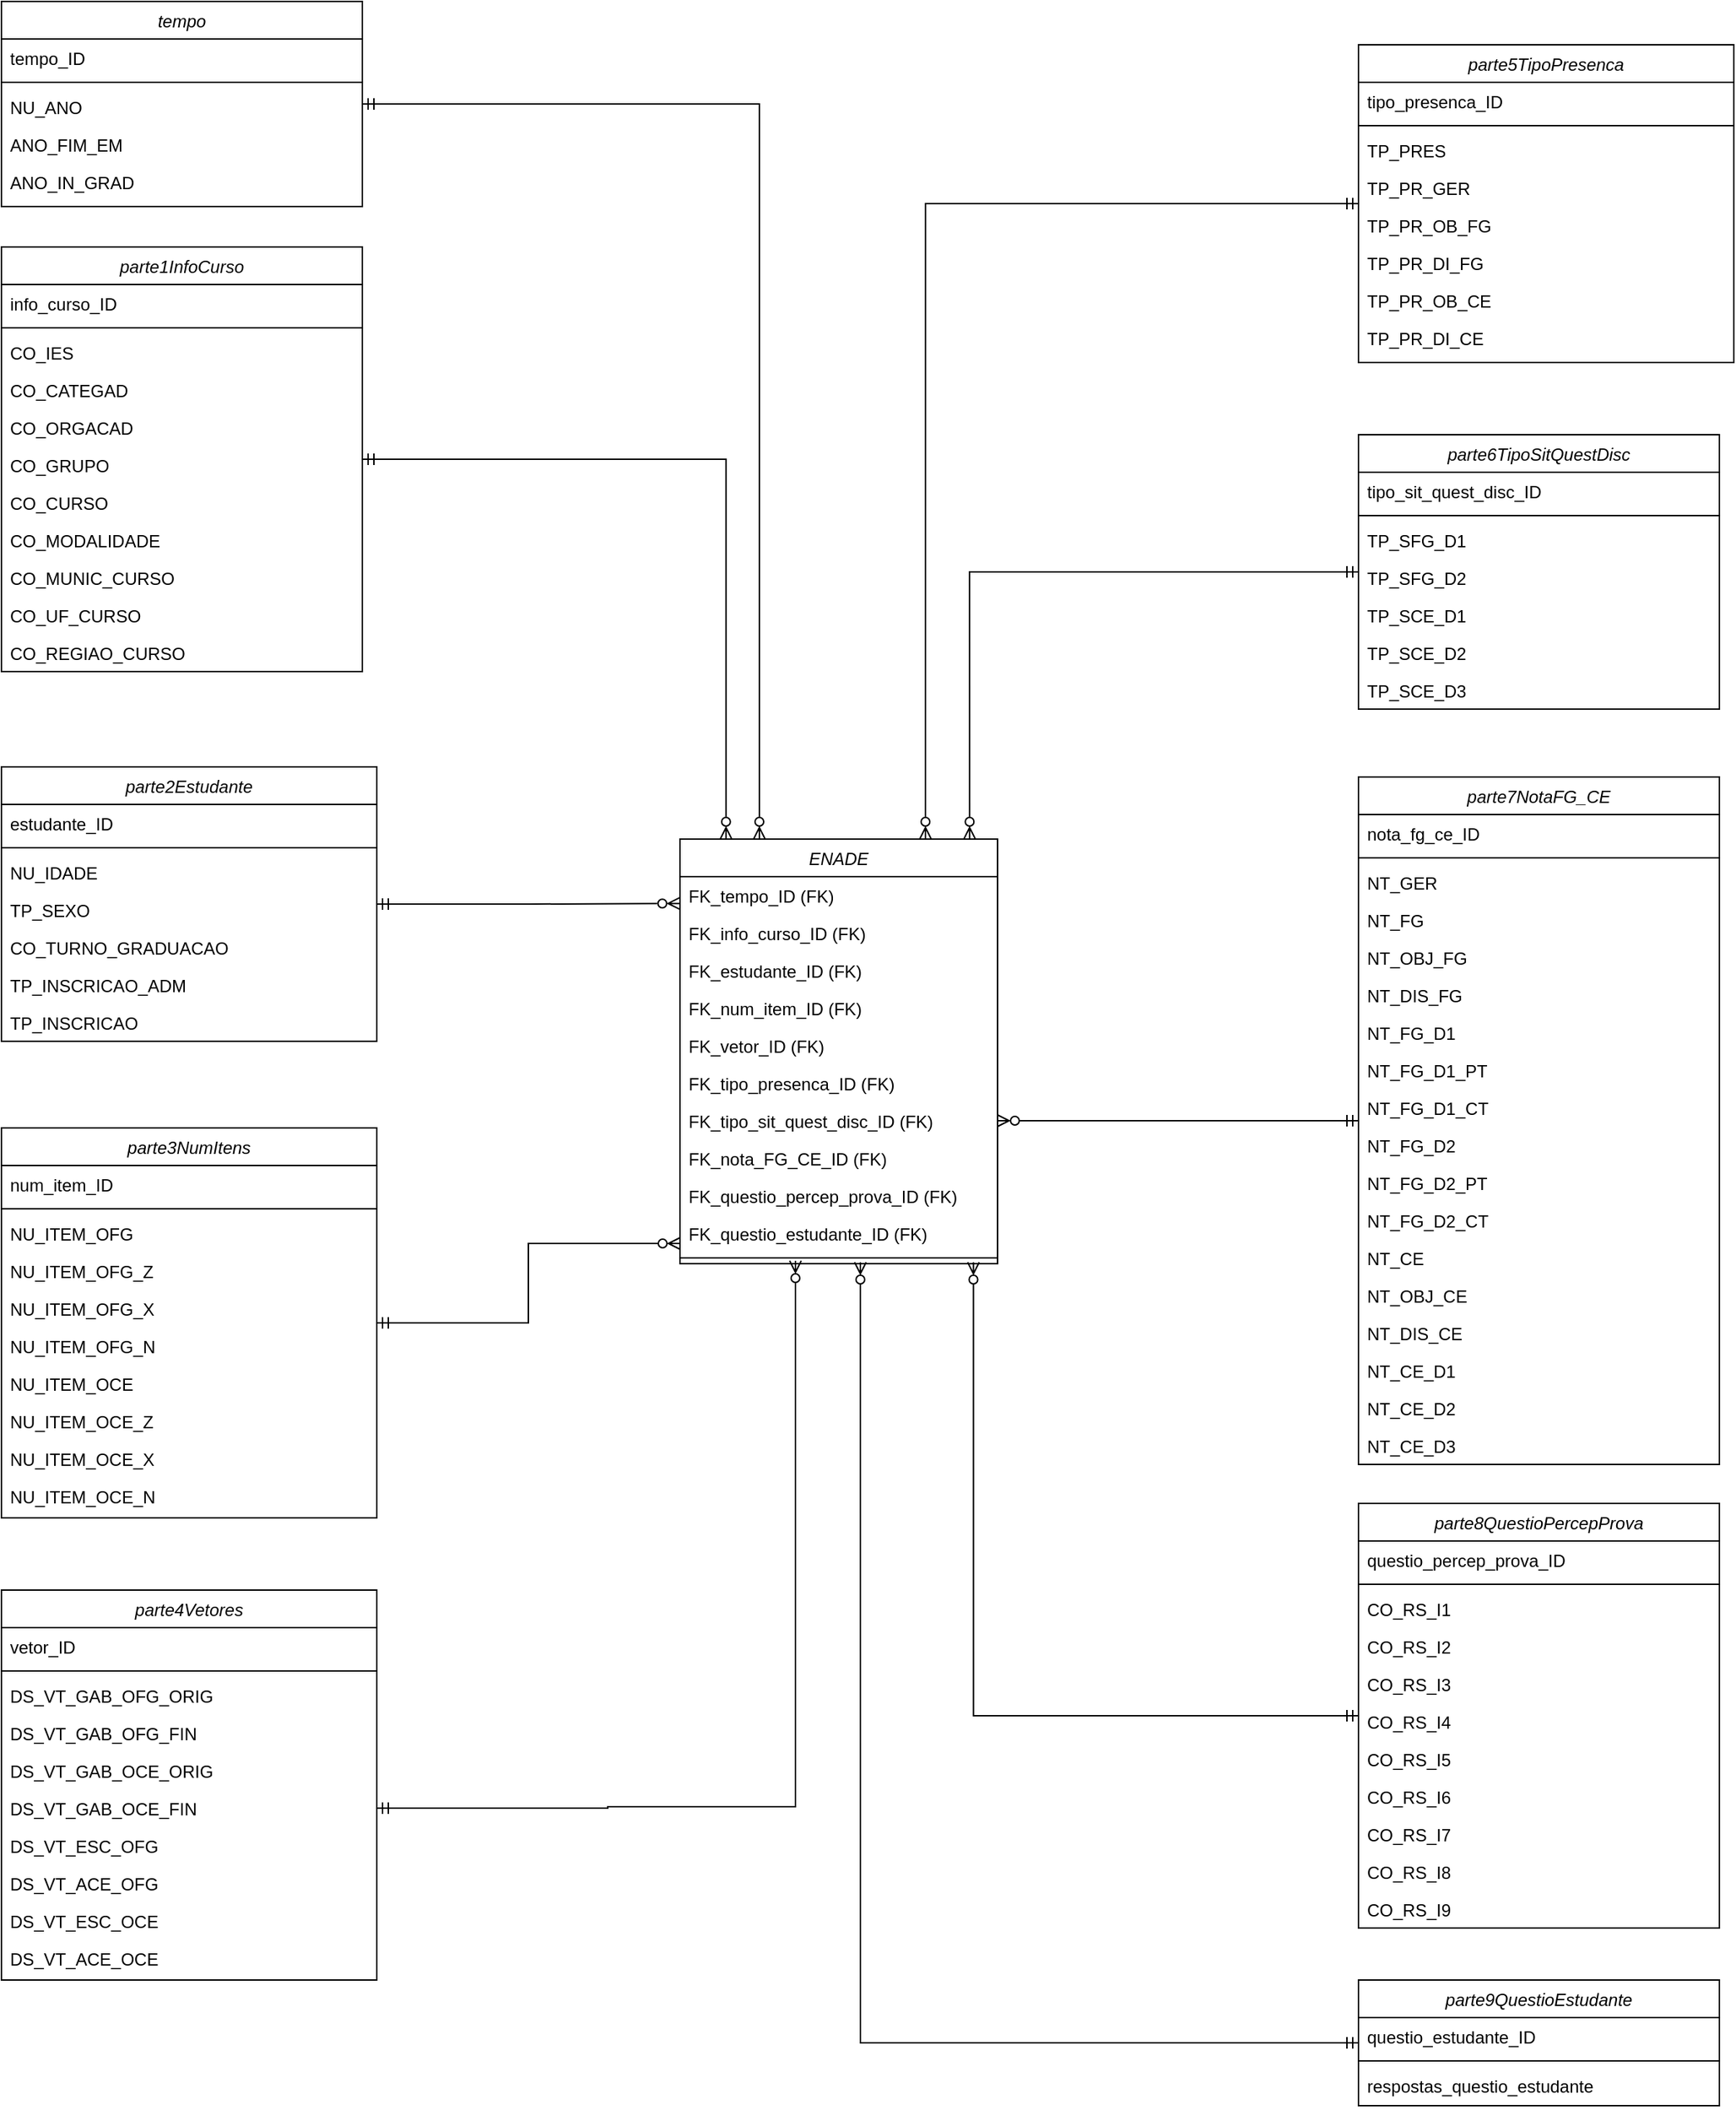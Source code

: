 <mxfile version="15.8.6" type="device"><diagram id="n6q1O8dyZBuyNAkD7458" name="Page-1"><mxGraphModel dx="1422" dy="794" grid="1" gridSize="10" guides="1" tooltips="1" connect="1" arrows="1" fold="1" page="1" pageScale="1" pageWidth="827" pageHeight="1169" math="0" shadow="0"><root><mxCell id="0"/><mxCell id="1" parent="0"/><mxCell id="V8XhGbU6X0jd6nUC0tjt-1" style="edgeStyle=orthogonalEdgeStyle;rounded=0;orthogonalLoop=1;jettySize=auto;html=1;entryX=0.145;entryY=0;entryDx=0;entryDy=0;entryPerimeter=0;startArrow=ERmandOne;startFill=0;endArrow=ERzeroToMany;endFill=0;" edge="1" parent="1" source="V8XhGbU6X0jd6nUC0tjt-2" target="V8XhGbU6X0jd6nUC0tjt-14"><mxGeometry relative="1" as="geometry"/></mxCell><mxCell id="V8XhGbU6X0jd6nUC0tjt-2" value="parte1InfoCurso" style="swimlane;fontStyle=2;align=center;verticalAlign=top;childLayout=stackLayout;horizontal=1;startSize=26;horizontalStack=0;resizeParent=1;resizeLast=0;collapsible=1;marginBottom=0;rounded=0;shadow=0;strokeWidth=1;" vertex="1" parent="1"><mxGeometry x="30" y="720" width="250" height="294" as="geometry"><mxRectangle x="90" y="290" width="160" height="26" as="alternateBounds"/></mxGeometry></mxCell><mxCell id="V8XhGbU6X0jd6nUC0tjt-3" value="info_curso_ID" style="text;align=left;verticalAlign=top;spacingLeft=4;spacingRight=4;overflow=hidden;rotatable=0;points=[[0,0.5],[1,0.5]];portConstraint=eastwest;" vertex="1" parent="V8XhGbU6X0jd6nUC0tjt-2"><mxGeometry y="26" width="250" height="26" as="geometry"/></mxCell><mxCell id="V8XhGbU6X0jd6nUC0tjt-4" value="" style="line;html=1;strokeWidth=1;align=left;verticalAlign=middle;spacingTop=-1;spacingLeft=3;spacingRight=3;rotatable=0;labelPosition=right;points=[];portConstraint=eastwest;" vertex="1" parent="V8XhGbU6X0jd6nUC0tjt-2"><mxGeometry y="52" width="250" height="8" as="geometry"/></mxCell><mxCell id="V8XhGbU6X0jd6nUC0tjt-5" value="CO_IES" style="text;align=left;verticalAlign=top;spacingLeft=4;spacingRight=4;overflow=hidden;rotatable=0;points=[[0,0.5],[1,0.5]];portConstraint=eastwest;" vertex="1" parent="V8XhGbU6X0jd6nUC0tjt-2"><mxGeometry y="60" width="250" height="26" as="geometry"/></mxCell><mxCell id="V8XhGbU6X0jd6nUC0tjt-6" value="CO_CATEGAD" style="text;align=left;verticalAlign=top;spacingLeft=4;spacingRight=4;overflow=hidden;rotatable=0;points=[[0,0.5],[1,0.5]];portConstraint=eastwest;" vertex="1" parent="V8XhGbU6X0jd6nUC0tjt-2"><mxGeometry y="86" width="250" height="26" as="geometry"/></mxCell><mxCell id="V8XhGbU6X0jd6nUC0tjt-7" value="CO_ORGACAD" style="text;align=left;verticalAlign=top;spacingLeft=4;spacingRight=4;overflow=hidden;rotatable=0;points=[[0,0.5],[1,0.5]];portConstraint=eastwest;rounded=0;shadow=0;html=0;" vertex="1" parent="V8XhGbU6X0jd6nUC0tjt-2"><mxGeometry y="112" width="250" height="26" as="geometry"/></mxCell><mxCell id="V8XhGbU6X0jd6nUC0tjt-8" value="CO_GRUPO" style="text;align=left;verticalAlign=top;spacingLeft=4;spacingRight=4;overflow=hidden;rotatable=0;points=[[0,0.5],[1,0.5]];portConstraint=eastwest;" vertex="1" parent="V8XhGbU6X0jd6nUC0tjt-2"><mxGeometry y="138" width="250" height="26" as="geometry"/></mxCell><mxCell id="V8XhGbU6X0jd6nUC0tjt-9" value="CO_CURSO" style="text;align=left;verticalAlign=top;spacingLeft=4;spacingRight=4;overflow=hidden;rotatable=0;points=[[0,0.5],[1,0.5]];portConstraint=eastwest;" vertex="1" parent="V8XhGbU6X0jd6nUC0tjt-2"><mxGeometry y="164" width="250" height="26" as="geometry"/></mxCell><mxCell id="V8XhGbU6X0jd6nUC0tjt-10" value="CO_MODALIDADE" style="text;align=left;verticalAlign=top;spacingLeft=4;spacingRight=4;overflow=hidden;rotatable=0;points=[[0,0.5],[1,0.5]];portConstraint=eastwest;" vertex="1" parent="V8XhGbU6X0jd6nUC0tjt-2"><mxGeometry y="190" width="250" height="26" as="geometry"/></mxCell><mxCell id="V8XhGbU6X0jd6nUC0tjt-11" value="CO_MUNIC_CURSO" style="text;align=left;verticalAlign=top;spacingLeft=4;spacingRight=4;overflow=hidden;rotatable=0;points=[[0,0.5],[1,0.5]];portConstraint=eastwest;" vertex="1" parent="V8XhGbU6X0jd6nUC0tjt-2"><mxGeometry y="216" width="250" height="26" as="geometry"/></mxCell><mxCell id="V8XhGbU6X0jd6nUC0tjt-12" value="CO_UF_CURSO" style="text;align=left;verticalAlign=top;spacingLeft=4;spacingRight=4;overflow=hidden;rotatable=0;points=[[0,0.5],[1,0.5]];portConstraint=eastwest;" vertex="1" parent="V8XhGbU6X0jd6nUC0tjt-2"><mxGeometry y="242" width="250" height="26" as="geometry"/></mxCell><mxCell id="V8XhGbU6X0jd6nUC0tjt-13" value="CO_REGIAO_CURSO" style="text;align=left;verticalAlign=top;spacingLeft=4;spacingRight=4;overflow=hidden;rotatable=0;points=[[0,0.5],[1,0.5]];portConstraint=eastwest;" vertex="1" parent="V8XhGbU6X0jd6nUC0tjt-2"><mxGeometry y="268" width="250" height="26" as="geometry"/></mxCell><mxCell id="V8XhGbU6X0jd6nUC0tjt-14" value="ENADE" style="swimlane;fontStyle=2;align=center;verticalAlign=top;childLayout=stackLayout;horizontal=1;startSize=26;horizontalStack=0;resizeParent=1;resizeLast=0;collapsible=1;marginBottom=0;rounded=0;shadow=0;strokeWidth=1;" vertex="1" parent="1"><mxGeometry x="500" y="1130" width="220" height="294" as="geometry"><mxRectangle x="550" y="140" width="160" height="26" as="alternateBounds"/></mxGeometry></mxCell><mxCell id="V8XhGbU6X0jd6nUC0tjt-15" value="FK_tempo_ID (FK)" style="text;align=left;verticalAlign=top;spacingLeft=4;spacingRight=4;overflow=hidden;rotatable=0;points=[[0,0.5],[1,0.5]];portConstraint=eastwest;" vertex="1" parent="V8XhGbU6X0jd6nUC0tjt-14"><mxGeometry y="26" width="220" height="26" as="geometry"/></mxCell><mxCell id="V8XhGbU6X0jd6nUC0tjt-16" value="FK_info_curso_ID (FK)" style="text;align=left;verticalAlign=top;spacingLeft=4;spacingRight=4;overflow=hidden;rotatable=0;points=[[0,0.5],[1,0.5]];portConstraint=eastwest;rounded=0;shadow=0;html=0;" vertex="1" parent="V8XhGbU6X0jd6nUC0tjt-14"><mxGeometry y="52" width="220" height="26" as="geometry"/></mxCell><mxCell id="V8XhGbU6X0jd6nUC0tjt-17" value="FK_estudante_ID (FK)" style="text;align=left;verticalAlign=top;spacingLeft=4;spacingRight=4;overflow=hidden;rotatable=0;points=[[0,0.5],[1,0.5]];portConstraint=eastwest;rounded=0;shadow=0;html=0;" vertex="1" parent="V8XhGbU6X0jd6nUC0tjt-14"><mxGeometry y="78" width="220" height="26" as="geometry"/></mxCell><mxCell id="V8XhGbU6X0jd6nUC0tjt-18" value="FK_num_item_ID (FK)" style="text;align=left;verticalAlign=top;spacingLeft=4;spacingRight=4;overflow=hidden;rotatable=0;points=[[0,0.5],[1,0.5]];portConstraint=eastwest;" vertex="1" parent="V8XhGbU6X0jd6nUC0tjt-14"><mxGeometry y="104" width="220" height="26" as="geometry"/></mxCell><mxCell id="V8XhGbU6X0jd6nUC0tjt-19" value="FK_vetor_ID (FK)" style="text;align=left;verticalAlign=top;spacingLeft=4;spacingRight=4;overflow=hidden;rotatable=0;points=[[0,0.5],[1,0.5]];portConstraint=eastwest;" vertex="1" parent="V8XhGbU6X0jd6nUC0tjt-14"><mxGeometry y="130" width="220" height="26" as="geometry"/></mxCell><mxCell id="V8XhGbU6X0jd6nUC0tjt-20" value="FK_tipo_presenca_ID (FK)" style="text;align=left;verticalAlign=top;spacingLeft=4;spacingRight=4;overflow=hidden;rotatable=0;points=[[0,0.5],[1,0.5]];portConstraint=eastwest;" vertex="1" parent="V8XhGbU6X0jd6nUC0tjt-14"><mxGeometry y="156" width="220" height="26" as="geometry"/></mxCell><mxCell id="V8XhGbU6X0jd6nUC0tjt-21" value="FK_tipo_sit_quest_disc_ID (FK)" style="text;align=left;verticalAlign=top;spacingLeft=4;spacingRight=4;overflow=hidden;rotatable=0;points=[[0,0.5],[1,0.5]];portConstraint=eastwest;" vertex="1" parent="V8XhGbU6X0jd6nUC0tjt-14"><mxGeometry y="182" width="220" height="26" as="geometry"/></mxCell><mxCell id="V8XhGbU6X0jd6nUC0tjt-22" value="FK_nota_FG_CE_ID (FK)" style="text;align=left;verticalAlign=top;spacingLeft=4;spacingRight=4;overflow=hidden;rotatable=0;points=[[0,0.5],[1,0.5]];portConstraint=eastwest;" vertex="1" parent="V8XhGbU6X0jd6nUC0tjt-14"><mxGeometry y="208" width="220" height="26" as="geometry"/></mxCell><mxCell id="V8XhGbU6X0jd6nUC0tjt-23" value="FK_questio_percep_prova_ID (FK)" style="text;align=left;verticalAlign=top;spacingLeft=4;spacingRight=4;overflow=hidden;rotatable=0;points=[[0,0.5],[1,0.5]];portConstraint=eastwest;" vertex="1" parent="V8XhGbU6X0jd6nUC0tjt-14"><mxGeometry y="234" width="220" height="26" as="geometry"/></mxCell><mxCell id="V8XhGbU6X0jd6nUC0tjt-24" value="FK_questio_estudante_ID (FK)" style="text;align=left;verticalAlign=top;spacingLeft=4;spacingRight=4;overflow=hidden;rotatable=0;points=[[0,0.5],[1,0.5]];portConstraint=eastwest;" vertex="1" parent="V8XhGbU6X0jd6nUC0tjt-14"><mxGeometry y="260" width="220" height="26" as="geometry"/></mxCell><mxCell id="V8XhGbU6X0jd6nUC0tjt-25" value="" style="line;html=1;strokeWidth=1;align=left;verticalAlign=middle;spacingTop=-1;spacingLeft=3;spacingRight=3;rotatable=0;labelPosition=right;points=[];portConstraint=eastwest;" vertex="1" parent="V8XhGbU6X0jd6nUC0tjt-14"><mxGeometry y="286" width="220" height="8" as="geometry"/></mxCell><mxCell id="V8XhGbU6X0jd6nUC0tjt-26" style="edgeStyle=orthogonalEdgeStyle;rounded=0;orthogonalLoop=1;jettySize=auto;html=1;entryX=0.25;entryY=0;entryDx=0;entryDy=0;startArrow=ERmandOne;startFill=0;endArrow=ERzeroToMany;endFill=0;" edge="1" parent="1" source="V8XhGbU6X0jd6nUC0tjt-27" target="V8XhGbU6X0jd6nUC0tjt-14"><mxGeometry relative="1" as="geometry"/></mxCell><mxCell id="V8XhGbU6X0jd6nUC0tjt-27" value="tempo" style="swimlane;fontStyle=2;align=center;verticalAlign=top;childLayout=stackLayout;horizontal=1;startSize=26;horizontalStack=0;resizeParent=1;resizeLast=0;collapsible=1;marginBottom=0;rounded=0;shadow=0;strokeWidth=1;" vertex="1" parent="1"><mxGeometry x="30" y="550" width="250" height="142" as="geometry"><mxRectangle x="550" y="140" width="160" height="26" as="alternateBounds"/></mxGeometry></mxCell><mxCell id="V8XhGbU6X0jd6nUC0tjt-28" value="tempo_ID" style="text;align=left;verticalAlign=top;spacingLeft=4;spacingRight=4;overflow=hidden;rotatable=0;points=[[0,0.5],[1,0.5]];portConstraint=eastwest;" vertex="1" parent="V8XhGbU6X0jd6nUC0tjt-27"><mxGeometry y="26" width="250" height="26" as="geometry"/></mxCell><mxCell id="V8XhGbU6X0jd6nUC0tjt-29" value="" style="line;html=1;strokeWidth=1;align=left;verticalAlign=middle;spacingTop=-1;spacingLeft=3;spacingRight=3;rotatable=0;labelPosition=right;points=[];portConstraint=eastwest;" vertex="1" parent="V8XhGbU6X0jd6nUC0tjt-27"><mxGeometry y="52" width="250" height="8" as="geometry"/></mxCell><mxCell id="V8XhGbU6X0jd6nUC0tjt-30" value="NU_ANO" style="text;align=left;verticalAlign=top;spacingLeft=4;spacingRight=4;overflow=hidden;rotatable=0;points=[[0,0.5],[1,0.5]];portConstraint=eastwest;" vertex="1" parent="V8XhGbU6X0jd6nUC0tjt-27"><mxGeometry y="60" width="250" height="26" as="geometry"/></mxCell><mxCell id="V8XhGbU6X0jd6nUC0tjt-31" value="ANO_FIM_EM" style="text;align=left;verticalAlign=top;spacingLeft=4;spacingRight=4;overflow=hidden;rotatable=0;points=[[0,0.5],[1,0.5]];portConstraint=eastwest;" vertex="1" parent="V8XhGbU6X0jd6nUC0tjt-27"><mxGeometry y="86" width="250" height="26" as="geometry"/></mxCell><mxCell id="V8XhGbU6X0jd6nUC0tjt-32" value="ANO_IN_GRAD" style="text;align=left;verticalAlign=top;spacingLeft=4;spacingRight=4;overflow=hidden;rotatable=0;points=[[0,0.5],[1,0.5]];portConstraint=eastwest;" vertex="1" parent="V8XhGbU6X0jd6nUC0tjt-27"><mxGeometry y="112" width="250" height="26" as="geometry"/></mxCell><mxCell id="V8XhGbU6X0jd6nUC0tjt-33" style="edgeStyle=orthogonalEdgeStyle;rounded=0;orthogonalLoop=1;jettySize=auto;html=1;entryX=0;entryY=0.769;entryDx=0;entryDy=0;entryPerimeter=0;startArrow=ERmandOne;startFill=0;endArrow=ERzeroToMany;endFill=0;" edge="1" parent="1" source="V8XhGbU6X0jd6nUC0tjt-34" target="V8XhGbU6X0jd6nUC0tjt-24"><mxGeometry relative="1" as="geometry"/></mxCell><mxCell id="V8XhGbU6X0jd6nUC0tjt-34" value="parte3NumItens" style="swimlane;fontStyle=2;align=center;verticalAlign=top;childLayout=stackLayout;horizontal=1;startSize=26;horizontalStack=0;resizeParent=1;resizeLast=0;collapsible=1;marginBottom=0;rounded=0;shadow=0;strokeWidth=1;" vertex="1" parent="1"><mxGeometry x="30" y="1330" width="260" height="270" as="geometry"><mxRectangle x="550" y="140" width="160" height="26" as="alternateBounds"/></mxGeometry></mxCell><mxCell id="V8XhGbU6X0jd6nUC0tjt-35" value="num_item_ID" style="text;align=left;verticalAlign=top;spacingLeft=4;spacingRight=4;overflow=hidden;rotatable=0;points=[[0,0.5],[1,0.5]];portConstraint=eastwest;" vertex="1" parent="V8XhGbU6X0jd6nUC0tjt-34"><mxGeometry y="26" width="260" height="26" as="geometry"/></mxCell><mxCell id="V8XhGbU6X0jd6nUC0tjt-36" value="" style="line;html=1;strokeWidth=1;align=left;verticalAlign=middle;spacingTop=-1;spacingLeft=3;spacingRight=3;rotatable=0;labelPosition=right;points=[];portConstraint=eastwest;" vertex="1" parent="V8XhGbU6X0jd6nUC0tjt-34"><mxGeometry y="52" width="260" height="8" as="geometry"/></mxCell><mxCell id="V8XhGbU6X0jd6nUC0tjt-37" value="NU_ITEM_OFG" style="text;align=left;verticalAlign=top;spacingLeft=4;spacingRight=4;overflow=hidden;rotatable=0;points=[[0,0.5],[1,0.5]];portConstraint=eastwest;" vertex="1" parent="V8XhGbU6X0jd6nUC0tjt-34"><mxGeometry y="60" width="260" height="26" as="geometry"/></mxCell><mxCell id="V8XhGbU6X0jd6nUC0tjt-38" value="NU_ITEM_OFG_Z" style="text;align=left;verticalAlign=top;spacingLeft=4;spacingRight=4;overflow=hidden;rotatable=0;points=[[0,0.5],[1,0.5]];portConstraint=eastwest;" vertex="1" parent="V8XhGbU6X0jd6nUC0tjt-34"><mxGeometry y="86" width="260" height="26" as="geometry"/></mxCell><mxCell id="V8XhGbU6X0jd6nUC0tjt-39" value="NU_ITEM_OFG_X" style="text;align=left;verticalAlign=top;spacingLeft=4;spacingRight=4;overflow=hidden;rotatable=0;points=[[0,0.5],[1,0.5]];portConstraint=eastwest;" vertex="1" parent="V8XhGbU6X0jd6nUC0tjt-34"><mxGeometry y="112" width="260" height="26" as="geometry"/></mxCell><mxCell id="V8XhGbU6X0jd6nUC0tjt-40" value="NU_ITEM_OFG_N" style="text;align=left;verticalAlign=top;spacingLeft=4;spacingRight=4;overflow=hidden;rotatable=0;points=[[0,0.5],[1,0.5]];portConstraint=eastwest;" vertex="1" parent="V8XhGbU6X0jd6nUC0tjt-34"><mxGeometry y="138" width="260" height="26" as="geometry"/></mxCell><mxCell id="V8XhGbU6X0jd6nUC0tjt-41" value="NU_ITEM_OCE" style="text;align=left;verticalAlign=top;spacingLeft=4;spacingRight=4;overflow=hidden;rotatable=0;points=[[0,0.5],[1,0.5]];portConstraint=eastwest;" vertex="1" parent="V8XhGbU6X0jd6nUC0tjt-34"><mxGeometry y="164" width="260" height="26" as="geometry"/></mxCell><mxCell id="V8XhGbU6X0jd6nUC0tjt-42" value="NU_ITEM_OCE_Z" style="text;align=left;verticalAlign=top;spacingLeft=4;spacingRight=4;overflow=hidden;rotatable=0;points=[[0,0.5],[1,0.5]];portConstraint=eastwest;" vertex="1" parent="V8XhGbU6X0jd6nUC0tjt-34"><mxGeometry y="190" width="260" height="26" as="geometry"/></mxCell><mxCell id="V8XhGbU6X0jd6nUC0tjt-43" value="NU_ITEM_OCE_X" style="text;align=left;verticalAlign=top;spacingLeft=4;spacingRight=4;overflow=hidden;rotatable=0;points=[[0,0.5],[1,0.5]];portConstraint=eastwest;" vertex="1" parent="V8XhGbU6X0jd6nUC0tjt-34"><mxGeometry y="216" width="260" height="26" as="geometry"/></mxCell><mxCell id="V8XhGbU6X0jd6nUC0tjt-44" value="NU_ITEM_OCE_N" style="text;align=left;verticalAlign=top;spacingLeft=4;spacingRight=4;overflow=hidden;rotatable=0;points=[[0,0.5],[1,0.5]];portConstraint=eastwest;" vertex="1" parent="V8XhGbU6X0jd6nUC0tjt-34"><mxGeometry y="242" width="260" height="26" as="geometry"/></mxCell><mxCell id="V8XhGbU6X0jd6nUC0tjt-45" value="parte4Vetores" style="swimlane;fontStyle=2;align=center;verticalAlign=top;childLayout=stackLayout;horizontal=1;startSize=26;horizontalStack=0;resizeParent=1;resizeLast=0;collapsible=1;marginBottom=0;rounded=0;shadow=0;strokeWidth=1;" vertex="1" parent="1"><mxGeometry x="30" y="1650" width="260" height="270" as="geometry"><mxRectangle x="550" y="140" width="160" height="26" as="alternateBounds"/></mxGeometry></mxCell><mxCell id="V8XhGbU6X0jd6nUC0tjt-46" value="vetor_ID" style="text;align=left;verticalAlign=top;spacingLeft=4;spacingRight=4;overflow=hidden;rotatable=0;points=[[0,0.5],[1,0.5]];portConstraint=eastwest;" vertex="1" parent="V8XhGbU6X0jd6nUC0tjt-45"><mxGeometry y="26" width="260" height="26" as="geometry"/></mxCell><mxCell id="V8XhGbU6X0jd6nUC0tjt-47" value="" style="line;html=1;strokeWidth=1;align=left;verticalAlign=middle;spacingTop=-1;spacingLeft=3;spacingRight=3;rotatable=0;labelPosition=right;points=[];portConstraint=eastwest;" vertex="1" parent="V8XhGbU6X0jd6nUC0tjt-45"><mxGeometry y="52" width="260" height="8" as="geometry"/></mxCell><mxCell id="V8XhGbU6X0jd6nUC0tjt-48" value="DS_VT_GAB_OFG_ORIG" style="text;align=left;verticalAlign=top;spacingLeft=4;spacingRight=4;overflow=hidden;rotatable=0;points=[[0,0.5],[1,0.5]];portConstraint=eastwest;" vertex="1" parent="V8XhGbU6X0jd6nUC0tjt-45"><mxGeometry y="60" width="260" height="26" as="geometry"/></mxCell><mxCell id="V8XhGbU6X0jd6nUC0tjt-49" value="DS_VT_GAB_OFG_FIN" style="text;align=left;verticalAlign=top;spacingLeft=4;spacingRight=4;overflow=hidden;rotatable=0;points=[[0,0.5],[1,0.5]];portConstraint=eastwest;" vertex="1" parent="V8XhGbU6X0jd6nUC0tjt-45"><mxGeometry y="86" width="260" height="26" as="geometry"/></mxCell><mxCell id="V8XhGbU6X0jd6nUC0tjt-50" value="DS_VT_GAB_OCE_ORIG" style="text;align=left;verticalAlign=top;spacingLeft=4;spacingRight=4;overflow=hidden;rotatable=0;points=[[0,0.5],[1,0.5]];portConstraint=eastwest;" vertex="1" parent="V8XhGbU6X0jd6nUC0tjt-45"><mxGeometry y="112" width="260" height="26" as="geometry"/></mxCell><mxCell id="V8XhGbU6X0jd6nUC0tjt-51" value="DS_VT_GAB_OCE_FIN" style="text;align=left;verticalAlign=top;spacingLeft=4;spacingRight=4;overflow=hidden;rotatable=0;points=[[0,0.5],[1,0.5]];portConstraint=eastwest;" vertex="1" parent="V8XhGbU6X0jd6nUC0tjt-45"><mxGeometry y="138" width="260" height="26" as="geometry"/></mxCell><mxCell id="V8XhGbU6X0jd6nUC0tjt-52" value="DS_VT_ESC_OFG" style="text;align=left;verticalAlign=top;spacingLeft=4;spacingRight=4;overflow=hidden;rotatable=0;points=[[0,0.5],[1,0.5]];portConstraint=eastwest;" vertex="1" parent="V8XhGbU6X0jd6nUC0tjt-45"><mxGeometry y="164" width="260" height="26" as="geometry"/></mxCell><mxCell id="V8XhGbU6X0jd6nUC0tjt-53" value="DS_VT_ACE_OFG" style="text;align=left;verticalAlign=top;spacingLeft=4;spacingRight=4;overflow=hidden;rotatable=0;points=[[0,0.5],[1,0.5]];portConstraint=eastwest;" vertex="1" parent="V8XhGbU6X0jd6nUC0tjt-45"><mxGeometry y="190" width="260" height="26" as="geometry"/></mxCell><mxCell id="V8XhGbU6X0jd6nUC0tjt-54" value="DS_VT_ESC_OCE" style="text;align=left;verticalAlign=top;spacingLeft=4;spacingRight=4;overflow=hidden;rotatable=0;points=[[0,0.5],[1,0.5]];portConstraint=eastwest;" vertex="1" parent="V8XhGbU6X0jd6nUC0tjt-45"><mxGeometry y="216" width="260" height="26" as="geometry"/></mxCell><mxCell id="V8XhGbU6X0jd6nUC0tjt-55" value="DS_VT_ACE_OCE" style="text;align=left;verticalAlign=top;spacingLeft=4;spacingRight=4;overflow=hidden;rotatable=0;points=[[0,0.5],[1,0.5]];portConstraint=eastwest;" vertex="1" parent="V8XhGbU6X0jd6nUC0tjt-45"><mxGeometry y="242" width="260" height="26" as="geometry"/></mxCell><mxCell id="V8XhGbU6X0jd6nUC0tjt-56" style="edgeStyle=orthogonalEdgeStyle;rounded=0;orthogonalLoop=1;jettySize=auto;html=1;entryX=0.773;entryY=0;entryDx=0;entryDy=0;entryPerimeter=0;startArrow=ERmandOne;startFill=0;endArrow=ERzeroToMany;endFill=0;" edge="1" parent="1" source="V8XhGbU6X0jd6nUC0tjt-57" target="V8XhGbU6X0jd6nUC0tjt-14"><mxGeometry relative="1" as="geometry"/></mxCell><mxCell id="V8XhGbU6X0jd6nUC0tjt-57" value="parte5TipoPresenca" style="swimlane;fontStyle=2;align=center;verticalAlign=top;childLayout=stackLayout;horizontal=1;startSize=26;horizontalStack=0;resizeParent=1;resizeLast=0;collapsible=1;marginBottom=0;rounded=0;shadow=0;strokeWidth=1;" vertex="1" parent="1"><mxGeometry x="970" y="580" width="260" height="220" as="geometry"><mxRectangle x="550" y="140" width="160" height="26" as="alternateBounds"/></mxGeometry></mxCell><mxCell id="V8XhGbU6X0jd6nUC0tjt-58" value="tipo_presenca_ID" style="text;align=left;verticalAlign=top;spacingLeft=4;spacingRight=4;overflow=hidden;rotatable=0;points=[[0,0.5],[1,0.5]];portConstraint=eastwest;" vertex="1" parent="V8XhGbU6X0jd6nUC0tjt-57"><mxGeometry y="26" width="260" height="26" as="geometry"/></mxCell><mxCell id="V8XhGbU6X0jd6nUC0tjt-59" value="" style="line;html=1;strokeWidth=1;align=left;verticalAlign=middle;spacingTop=-1;spacingLeft=3;spacingRight=3;rotatable=0;labelPosition=right;points=[];portConstraint=eastwest;" vertex="1" parent="V8XhGbU6X0jd6nUC0tjt-57"><mxGeometry y="52" width="260" height="8" as="geometry"/></mxCell><mxCell id="V8XhGbU6X0jd6nUC0tjt-60" value="TP_PRES" style="text;align=left;verticalAlign=top;spacingLeft=4;spacingRight=4;overflow=hidden;rotatable=0;points=[[0,0.5],[1,0.5]];portConstraint=eastwest;" vertex="1" parent="V8XhGbU6X0jd6nUC0tjt-57"><mxGeometry y="60" width="260" height="26" as="geometry"/></mxCell><mxCell id="V8XhGbU6X0jd6nUC0tjt-61" value="TP_PR_GER" style="text;align=left;verticalAlign=top;spacingLeft=4;spacingRight=4;overflow=hidden;rotatable=0;points=[[0,0.5],[1,0.5]];portConstraint=eastwest;" vertex="1" parent="V8XhGbU6X0jd6nUC0tjt-57"><mxGeometry y="86" width="260" height="26" as="geometry"/></mxCell><mxCell id="V8XhGbU6X0jd6nUC0tjt-62" value="TP_PR_OB_FG" style="text;align=left;verticalAlign=top;spacingLeft=4;spacingRight=4;overflow=hidden;rotatable=0;points=[[0,0.5],[1,0.5]];portConstraint=eastwest;" vertex="1" parent="V8XhGbU6X0jd6nUC0tjt-57"><mxGeometry y="112" width="260" height="26" as="geometry"/></mxCell><mxCell id="V8XhGbU6X0jd6nUC0tjt-63" value="TP_PR_DI_FG" style="text;align=left;verticalAlign=top;spacingLeft=4;spacingRight=4;overflow=hidden;rotatable=0;points=[[0,0.5],[1,0.5]];portConstraint=eastwest;" vertex="1" parent="V8XhGbU6X0jd6nUC0tjt-57"><mxGeometry y="138" width="260" height="26" as="geometry"/></mxCell><mxCell id="V8XhGbU6X0jd6nUC0tjt-64" value="TP_PR_OB_CE" style="text;align=left;verticalAlign=top;spacingLeft=4;spacingRight=4;overflow=hidden;rotatable=0;points=[[0,0.5],[1,0.5]];portConstraint=eastwest;" vertex="1" parent="V8XhGbU6X0jd6nUC0tjt-57"><mxGeometry y="164" width="260" height="26" as="geometry"/></mxCell><mxCell id="V8XhGbU6X0jd6nUC0tjt-65" value="TP_PR_DI_CE" style="text;align=left;verticalAlign=top;spacingLeft=4;spacingRight=4;overflow=hidden;rotatable=0;points=[[0,0.5],[1,0.5]];portConstraint=eastwest;" vertex="1" parent="V8XhGbU6X0jd6nUC0tjt-57"><mxGeometry y="190" width="260" height="26" as="geometry"/></mxCell><mxCell id="V8XhGbU6X0jd6nUC0tjt-66" style="edgeStyle=orthogonalEdgeStyle;rounded=0;orthogonalLoop=1;jettySize=auto;html=1;entryX=0.912;entryY=0;entryDx=0;entryDy=0;entryPerimeter=0;startArrow=ERmandOne;startFill=0;endArrow=ERzeroToMany;endFill=0;" edge="1" parent="1" source="V8XhGbU6X0jd6nUC0tjt-67" target="V8XhGbU6X0jd6nUC0tjt-14"><mxGeometry relative="1" as="geometry"/></mxCell><mxCell id="V8XhGbU6X0jd6nUC0tjt-67" value="parte6TipoSitQuestDisc" style="swimlane;fontStyle=2;align=center;verticalAlign=top;childLayout=stackLayout;horizontal=1;startSize=26;horizontalStack=0;resizeParent=1;resizeLast=0;collapsible=1;marginBottom=0;rounded=0;shadow=0;strokeWidth=1;" vertex="1" parent="1"><mxGeometry x="970" y="850" width="250" height="190" as="geometry"><mxRectangle x="1320" y="480" width="160" height="26" as="alternateBounds"/></mxGeometry></mxCell><mxCell id="V8XhGbU6X0jd6nUC0tjt-68" value="tipo_sit_quest_disc_ID" style="text;align=left;verticalAlign=top;spacingLeft=4;spacingRight=4;overflow=hidden;rotatable=0;points=[[0,0.5],[1,0.5]];portConstraint=eastwest;" vertex="1" parent="V8XhGbU6X0jd6nUC0tjt-67"><mxGeometry y="26" width="250" height="26" as="geometry"/></mxCell><mxCell id="V8XhGbU6X0jd6nUC0tjt-69" value="" style="line;html=1;strokeWidth=1;align=left;verticalAlign=middle;spacingTop=-1;spacingLeft=3;spacingRight=3;rotatable=0;labelPosition=right;points=[];portConstraint=eastwest;" vertex="1" parent="V8XhGbU6X0jd6nUC0tjt-67"><mxGeometry y="52" width="250" height="8" as="geometry"/></mxCell><mxCell id="V8XhGbU6X0jd6nUC0tjt-70" value="TP_SFG_D1" style="text;align=left;verticalAlign=top;spacingLeft=4;spacingRight=4;overflow=hidden;rotatable=0;points=[[0,0.5],[1,0.5]];portConstraint=eastwest;" vertex="1" parent="V8XhGbU6X0jd6nUC0tjt-67"><mxGeometry y="60" width="250" height="26" as="geometry"/></mxCell><mxCell id="V8XhGbU6X0jd6nUC0tjt-71" value="TP_SFG_D2" style="text;align=left;verticalAlign=top;spacingLeft=4;spacingRight=4;overflow=hidden;rotatable=0;points=[[0,0.5],[1,0.5]];portConstraint=eastwest;" vertex="1" parent="V8XhGbU6X0jd6nUC0tjt-67"><mxGeometry y="86" width="250" height="26" as="geometry"/></mxCell><mxCell id="V8XhGbU6X0jd6nUC0tjt-72" value="TP_SCE_D1" style="text;align=left;verticalAlign=top;spacingLeft=4;spacingRight=4;overflow=hidden;rotatable=0;points=[[0,0.5],[1,0.5]];portConstraint=eastwest;" vertex="1" parent="V8XhGbU6X0jd6nUC0tjt-67"><mxGeometry y="112" width="250" height="26" as="geometry"/></mxCell><mxCell id="V8XhGbU6X0jd6nUC0tjt-73" value="TP_SCE_D2" style="text;align=left;verticalAlign=top;spacingLeft=4;spacingRight=4;overflow=hidden;rotatable=0;points=[[0,0.5],[1,0.5]];portConstraint=eastwest;" vertex="1" parent="V8XhGbU6X0jd6nUC0tjt-67"><mxGeometry y="138" width="250" height="26" as="geometry"/></mxCell><mxCell id="V8XhGbU6X0jd6nUC0tjt-74" value="TP_SCE_D3" style="text;align=left;verticalAlign=top;spacingLeft=4;spacingRight=4;overflow=hidden;rotatable=0;points=[[0,0.5],[1,0.5]];portConstraint=eastwest;" vertex="1" parent="V8XhGbU6X0jd6nUC0tjt-67"><mxGeometry y="164" width="250" height="26" as="geometry"/></mxCell><mxCell id="V8XhGbU6X0jd6nUC0tjt-75" style="edgeStyle=orthogonalEdgeStyle;rounded=0;orthogonalLoop=1;jettySize=auto;html=1;entryX=1;entryY=0.5;entryDx=0;entryDy=0;startArrow=ERmandOne;startFill=0;endArrow=ERzeroToMany;endFill=0;" edge="1" parent="1" source="V8XhGbU6X0jd6nUC0tjt-76" target="V8XhGbU6X0jd6nUC0tjt-21"><mxGeometry relative="1" as="geometry"/></mxCell><mxCell id="V8XhGbU6X0jd6nUC0tjt-76" value="parte7NotaFG_CE" style="swimlane;fontStyle=2;align=center;verticalAlign=top;childLayout=stackLayout;horizontal=1;startSize=26;horizontalStack=0;resizeParent=1;resizeLast=0;collapsible=1;marginBottom=0;rounded=0;shadow=0;strokeWidth=1;" vertex="1" parent="1"><mxGeometry x="970" y="1087" width="250" height="476" as="geometry"><mxRectangle x="1320" y="740" width="160" height="26" as="alternateBounds"/></mxGeometry></mxCell><mxCell id="V8XhGbU6X0jd6nUC0tjt-77" value="nota_fg_ce_ID" style="text;align=left;verticalAlign=top;spacingLeft=4;spacingRight=4;overflow=hidden;rotatable=0;points=[[0,0.5],[1,0.5]];portConstraint=eastwest;" vertex="1" parent="V8XhGbU6X0jd6nUC0tjt-76"><mxGeometry y="26" width="250" height="26" as="geometry"/></mxCell><mxCell id="V8XhGbU6X0jd6nUC0tjt-78" value="" style="line;html=1;strokeWidth=1;align=left;verticalAlign=middle;spacingTop=-1;spacingLeft=3;spacingRight=3;rotatable=0;labelPosition=right;points=[];portConstraint=eastwest;" vertex="1" parent="V8XhGbU6X0jd6nUC0tjt-76"><mxGeometry y="52" width="250" height="8" as="geometry"/></mxCell><mxCell id="V8XhGbU6X0jd6nUC0tjt-79" value="NT_GER" style="text;align=left;verticalAlign=top;spacingLeft=4;spacingRight=4;overflow=hidden;rotatable=0;points=[[0,0.5],[1,0.5]];portConstraint=eastwest;" vertex="1" parent="V8XhGbU6X0jd6nUC0tjt-76"><mxGeometry y="60" width="250" height="26" as="geometry"/></mxCell><mxCell id="V8XhGbU6X0jd6nUC0tjt-80" value="NT_FG" style="text;align=left;verticalAlign=top;spacingLeft=4;spacingRight=4;overflow=hidden;rotatable=0;points=[[0,0.5],[1,0.5]];portConstraint=eastwest;" vertex="1" parent="V8XhGbU6X0jd6nUC0tjt-76"><mxGeometry y="86" width="250" height="26" as="geometry"/></mxCell><mxCell id="V8XhGbU6X0jd6nUC0tjt-81" value="NT_OBJ_FG" style="text;align=left;verticalAlign=top;spacingLeft=4;spacingRight=4;overflow=hidden;rotatable=0;points=[[0,0.5],[1,0.5]];portConstraint=eastwest;" vertex="1" parent="V8XhGbU6X0jd6nUC0tjt-76"><mxGeometry y="112" width="250" height="26" as="geometry"/></mxCell><mxCell id="V8XhGbU6X0jd6nUC0tjt-82" value="NT_DIS_FG" style="text;align=left;verticalAlign=top;spacingLeft=4;spacingRight=4;overflow=hidden;rotatable=0;points=[[0,0.5],[1,0.5]];portConstraint=eastwest;" vertex="1" parent="V8XhGbU6X0jd6nUC0tjt-76"><mxGeometry y="138" width="250" height="26" as="geometry"/></mxCell><mxCell id="V8XhGbU6X0jd6nUC0tjt-83" value="NT_FG_D1" style="text;align=left;verticalAlign=top;spacingLeft=4;spacingRight=4;overflow=hidden;rotatable=0;points=[[0,0.5],[1,0.5]];portConstraint=eastwest;" vertex="1" parent="V8XhGbU6X0jd6nUC0tjt-76"><mxGeometry y="164" width="250" height="26" as="geometry"/></mxCell><mxCell id="V8XhGbU6X0jd6nUC0tjt-84" value="NT_FG_D1_PT" style="text;align=left;verticalAlign=top;spacingLeft=4;spacingRight=4;overflow=hidden;rotatable=0;points=[[0,0.5],[1,0.5]];portConstraint=eastwest;" vertex="1" parent="V8XhGbU6X0jd6nUC0tjt-76"><mxGeometry y="190" width="250" height="26" as="geometry"/></mxCell><mxCell id="V8XhGbU6X0jd6nUC0tjt-85" value="NT_FG_D1_CT" style="text;align=left;verticalAlign=top;spacingLeft=4;spacingRight=4;overflow=hidden;rotatable=0;points=[[0,0.5],[1,0.5]];portConstraint=eastwest;" vertex="1" parent="V8XhGbU6X0jd6nUC0tjt-76"><mxGeometry y="216" width="250" height="26" as="geometry"/></mxCell><mxCell id="V8XhGbU6X0jd6nUC0tjt-86" value="NT_FG_D2" style="text;align=left;verticalAlign=top;spacingLeft=4;spacingRight=4;overflow=hidden;rotatable=0;points=[[0,0.5],[1,0.5]];portConstraint=eastwest;" vertex="1" parent="V8XhGbU6X0jd6nUC0tjt-76"><mxGeometry y="242" width="250" height="26" as="geometry"/></mxCell><mxCell id="V8XhGbU6X0jd6nUC0tjt-87" value="NT_FG_D2_PT" style="text;align=left;verticalAlign=top;spacingLeft=4;spacingRight=4;overflow=hidden;rotatable=0;points=[[0,0.5],[1,0.5]];portConstraint=eastwest;" vertex="1" parent="V8XhGbU6X0jd6nUC0tjt-76"><mxGeometry y="268" width="250" height="26" as="geometry"/></mxCell><mxCell id="V8XhGbU6X0jd6nUC0tjt-88" value="NT_FG_D2_CT" style="text;align=left;verticalAlign=top;spacingLeft=4;spacingRight=4;overflow=hidden;rotatable=0;points=[[0,0.5],[1,0.5]];portConstraint=eastwest;" vertex="1" parent="V8XhGbU6X0jd6nUC0tjt-76"><mxGeometry y="294" width="250" height="26" as="geometry"/></mxCell><mxCell id="V8XhGbU6X0jd6nUC0tjt-89" value="NT_CE" style="text;align=left;verticalAlign=top;spacingLeft=4;spacingRight=4;overflow=hidden;rotatable=0;points=[[0,0.5],[1,0.5]];portConstraint=eastwest;" vertex="1" parent="V8XhGbU6X0jd6nUC0tjt-76"><mxGeometry y="320" width="250" height="26" as="geometry"/></mxCell><mxCell id="V8XhGbU6X0jd6nUC0tjt-90" value="NT_OBJ_CE" style="text;align=left;verticalAlign=top;spacingLeft=4;spacingRight=4;overflow=hidden;rotatable=0;points=[[0,0.5],[1,0.5]];portConstraint=eastwest;" vertex="1" parent="V8XhGbU6X0jd6nUC0tjt-76"><mxGeometry y="346" width="250" height="26" as="geometry"/></mxCell><mxCell id="V8XhGbU6X0jd6nUC0tjt-91" value="NT_DIS_CE" style="text;align=left;verticalAlign=top;spacingLeft=4;spacingRight=4;overflow=hidden;rotatable=0;points=[[0,0.5],[1,0.5]];portConstraint=eastwest;" vertex="1" parent="V8XhGbU6X0jd6nUC0tjt-76"><mxGeometry y="372" width="250" height="26" as="geometry"/></mxCell><mxCell id="V8XhGbU6X0jd6nUC0tjt-92" value="NT_CE_D1" style="text;align=left;verticalAlign=top;spacingLeft=4;spacingRight=4;overflow=hidden;rotatable=0;points=[[0,0.5],[1,0.5]];portConstraint=eastwest;" vertex="1" parent="V8XhGbU6X0jd6nUC0tjt-76"><mxGeometry y="398" width="250" height="26" as="geometry"/></mxCell><mxCell id="V8XhGbU6X0jd6nUC0tjt-93" value="NT_CE_D2" style="text;align=left;verticalAlign=top;spacingLeft=4;spacingRight=4;overflow=hidden;rotatable=0;points=[[0,0.5],[1,0.5]];portConstraint=eastwest;" vertex="1" parent="V8XhGbU6X0jd6nUC0tjt-76"><mxGeometry y="424" width="250" height="26" as="geometry"/></mxCell><mxCell id="V8XhGbU6X0jd6nUC0tjt-94" value="NT_CE_D3" style="text;align=left;verticalAlign=top;spacingLeft=4;spacingRight=4;overflow=hidden;rotatable=0;points=[[0,0.5],[1,0.5]];portConstraint=eastwest;" vertex="1" parent="V8XhGbU6X0jd6nUC0tjt-76"><mxGeometry y="450" width="250" height="26" as="geometry"/></mxCell><mxCell id="V8XhGbU6X0jd6nUC0tjt-95" style="edgeStyle=orthogonalEdgeStyle;rounded=0;orthogonalLoop=1;jettySize=auto;html=1;entryX=0.924;entryY=0.875;entryDx=0;entryDy=0;entryPerimeter=0;startArrow=ERmandOne;startFill=0;endArrow=ERzeroToMany;endFill=0;" edge="1" parent="1" source="V8XhGbU6X0jd6nUC0tjt-96" target="V8XhGbU6X0jd6nUC0tjt-25"><mxGeometry relative="1" as="geometry"><Array as="points"><mxPoint x="703" y="1737"/></Array></mxGeometry></mxCell><mxCell id="V8XhGbU6X0jd6nUC0tjt-96" value="parte8QuestioPercepProva" style="swimlane;fontStyle=2;align=center;verticalAlign=top;childLayout=stackLayout;horizontal=1;startSize=26;horizontalStack=0;resizeParent=1;resizeLast=0;collapsible=1;marginBottom=0;rounded=0;shadow=0;strokeWidth=1;" vertex="1" parent="1"><mxGeometry x="970" y="1590" width="250" height="294" as="geometry"><mxRectangle x="1310" y="1314" width="160" height="26" as="alternateBounds"/></mxGeometry></mxCell><mxCell id="V8XhGbU6X0jd6nUC0tjt-97" value="questio_percep_prova_ID" style="text;align=left;verticalAlign=top;spacingLeft=4;spacingRight=4;overflow=hidden;rotatable=0;points=[[0,0.5],[1,0.5]];portConstraint=eastwest;" vertex="1" parent="V8XhGbU6X0jd6nUC0tjt-96"><mxGeometry y="26" width="250" height="26" as="geometry"/></mxCell><mxCell id="V8XhGbU6X0jd6nUC0tjt-98" value="" style="line;html=1;strokeWidth=1;align=left;verticalAlign=middle;spacingTop=-1;spacingLeft=3;spacingRight=3;rotatable=0;labelPosition=right;points=[];portConstraint=eastwest;" vertex="1" parent="V8XhGbU6X0jd6nUC0tjt-96"><mxGeometry y="52" width="250" height="8" as="geometry"/></mxCell><mxCell id="V8XhGbU6X0jd6nUC0tjt-99" value="CO_RS_I1" style="text;align=left;verticalAlign=top;spacingLeft=4;spacingRight=4;overflow=hidden;rotatable=0;points=[[0,0.5],[1,0.5]];portConstraint=eastwest;" vertex="1" parent="V8XhGbU6X0jd6nUC0tjt-96"><mxGeometry y="60" width="250" height="26" as="geometry"/></mxCell><mxCell id="V8XhGbU6X0jd6nUC0tjt-100" value="CO_RS_I2" style="text;align=left;verticalAlign=top;spacingLeft=4;spacingRight=4;overflow=hidden;rotatable=0;points=[[0,0.5],[1,0.5]];portConstraint=eastwest;" vertex="1" parent="V8XhGbU6X0jd6nUC0tjt-96"><mxGeometry y="86" width="250" height="26" as="geometry"/></mxCell><mxCell id="V8XhGbU6X0jd6nUC0tjt-101" value="CO_RS_I3" style="text;align=left;verticalAlign=top;spacingLeft=4;spacingRight=4;overflow=hidden;rotatable=0;points=[[0,0.5],[1,0.5]];portConstraint=eastwest;" vertex="1" parent="V8XhGbU6X0jd6nUC0tjt-96"><mxGeometry y="112" width="250" height="26" as="geometry"/></mxCell><mxCell id="V8XhGbU6X0jd6nUC0tjt-102" value="CO_RS_I4" style="text;align=left;verticalAlign=top;spacingLeft=4;spacingRight=4;overflow=hidden;rotatable=0;points=[[0,0.5],[1,0.5]];portConstraint=eastwest;" vertex="1" parent="V8XhGbU6X0jd6nUC0tjt-96"><mxGeometry y="138" width="250" height="26" as="geometry"/></mxCell><mxCell id="V8XhGbU6X0jd6nUC0tjt-103" value="CO_RS_I5" style="text;align=left;verticalAlign=top;spacingLeft=4;spacingRight=4;overflow=hidden;rotatable=0;points=[[0,0.5],[1,0.5]];portConstraint=eastwest;" vertex="1" parent="V8XhGbU6X0jd6nUC0tjt-96"><mxGeometry y="164" width="250" height="26" as="geometry"/></mxCell><mxCell id="V8XhGbU6X0jd6nUC0tjt-104" value="CO_RS_I6" style="text;align=left;verticalAlign=top;spacingLeft=4;spacingRight=4;overflow=hidden;rotatable=0;points=[[0,0.5],[1,0.5]];portConstraint=eastwest;" vertex="1" parent="V8XhGbU6X0jd6nUC0tjt-96"><mxGeometry y="190" width="250" height="26" as="geometry"/></mxCell><mxCell id="V8XhGbU6X0jd6nUC0tjt-105" value="CO_RS_I7" style="text;align=left;verticalAlign=top;spacingLeft=4;spacingRight=4;overflow=hidden;rotatable=0;points=[[0,0.5],[1,0.5]];portConstraint=eastwest;" vertex="1" parent="V8XhGbU6X0jd6nUC0tjt-96"><mxGeometry y="216" width="250" height="26" as="geometry"/></mxCell><mxCell id="V8XhGbU6X0jd6nUC0tjt-106" value="CO_RS_I8" style="text;align=left;verticalAlign=top;spacingLeft=4;spacingRight=4;overflow=hidden;rotatable=0;points=[[0,0.5],[1,0.5]];portConstraint=eastwest;" vertex="1" parent="V8XhGbU6X0jd6nUC0tjt-96"><mxGeometry y="242" width="250" height="26" as="geometry"/></mxCell><mxCell id="V8XhGbU6X0jd6nUC0tjt-107" value="CO_RS_I9" style="text;align=left;verticalAlign=top;spacingLeft=4;spacingRight=4;overflow=hidden;rotatable=0;points=[[0,0.5],[1,0.5]];portConstraint=eastwest;" vertex="1" parent="V8XhGbU6X0jd6nUC0tjt-96"><mxGeometry y="268" width="250" height="26" as="geometry"/></mxCell><mxCell id="V8XhGbU6X0jd6nUC0tjt-108" style="edgeStyle=orthogonalEdgeStyle;rounded=0;orthogonalLoop=1;jettySize=auto;html=1;entryX=0.568;entryY=0.875;entryDx=0;entryDy=0;entryPerimeter=0;startArrow=ERmandOne;startFill=0;endArrow=ERzeroToMany;endFill=0;" edge="1" parent="1" source="V8XhGbU6X0jd6nUC0tjt-109" target="V8XhGbU6X0jd6nUC0tjt-25"><mxGeometry relative="1" as="geometry"><Array as="points"><mxPoint x="625" y="1964"/></Array></mxGeometry></mxCell><mxCell id="V8XhGbU6X0jd6nUC0tjt-109" value="parte9QuestioEstudante" style="swimlane;fontStyle=2;align=center;verticalAlign=top;childLayout=stackLayout;horizontal=1;startSize=26;horizontalStack=0;resizeParent=1;resizeLast=0;collapsible=1;marginBottom=0;rounded=0;shadow=0;strokeWidth=1;" vertex="1" parent="1"><mxGeometry x="970" y="1920" width="250" height="87" as="geometry"><mxRectangle x="980" y="1340" width="160" height="26" as="alternateBounds"/></mxGeometry></mxCell><mxCell id="V8XhGbU6X0jd6nUC0tjt-110" value="questio_estudante_ID" style="text;align=left;verticalAlign=top;spacingLeft=4;spacingRight=4;overflow=hidden;rotatable=0;points=[[0,0.5],[1,0.5]];portConstraint=eastwest;" vertex="1" parent="V8XhGbU6X0jd6nUC0tjt-109"><mxGeometry y="26" width="250" height="26" as="geometry"/></mxCell><mxCell id="V8XhGbU6X0jd6nUC0tjt-111" value="" style="line;html=1;strokeWidth=1;align=left;verticalAlign=middle;spacingTop=-1;spacingLeft=3;spacingRight=3;rotatable=0;labelPosition=right;points=[];portConstraint=eastwest;" vertex="1" parent="V8XhGbU6X0jd6nUC0tjt-109"><mxGeometry y="52" width="250" height="8" as="geometry"/></mxCell><mxCell id="V8XhGbU6X0jd6nUC0tjt-112" value="respostas_questio_estudante" style="text;align=left;verticalAlign=top;spacingLeft=4;spacingRight=4;overflow=hidden;rotatable=0;points=[[0,0.5],[1,0.5]];portConstraint=eastwest;" vertex="1" parent="V8XhGbU6X0jd6nUC0tjt-109"><mxGeometry y="60" width="250" height="26" as="geometry"/></mxCell><mxCell id="V8XhGbU6X0jd6nUC0tjt-113" style="edgeStyle=orthogonalEdgeStyle;rounded=0;orthogonalLoop=1;jettySize=auto;html=1;entryX=-0.001;entryY=0.714;entryDx=0;entryDy=0;entryPerimeter=0;startArrow=ERmandOne;startFill=0;endArrow=ERzeroToMany;endFill=0;" edge="1" parent="1" source="V8XhGbU6X0jd6nUC0tjt-114" target="V8XhGbU6X0jd6nUC0tjt-15"><mxGeometry relative="1" as="geometry"/></mxCell><mxCell id="V8XhGbU6X0jd6nUC0tjt-114" value="parte2Estudante" style="swimlane;fontStyle=2;align=center;verticalAlign=top;childLayout=stackLayout;horizontal=1;startSize=26;horizontalStack=0;resizeParent=1;resizeLast=0;collapsible=1;marginBottom=0;rounded=0;shadow=0;strokeWidth=1;" vertex="1" parent="1"><mxGeometry x="30" y="1080" width="260" height="190" as="geometry"><mxRectangle x="550" y="140" width="160" height="26" as="alternateBounds"/></mxGeometry></mxCell><mxCell id="V8XhGbU6X0jd6nUC0tjt-115" value="estudante_ID" style="text;align=left;verticalAlign=top;spacingLeft=4;spacingRight=4;overflow=hidden;rotatable=0;points=[[0,0.5],[1,0.5]];portConstraint=eastwest;" vertex="1" parent="V8XhGbU6X0jd6nUC0tjt-114"><mxGeometry y="26" width="260" height="26" as="geometry"/></mxCell><mxCell id="V8XhGbU6X0jd6nUC0tjt-116" value="" style="line;html=1;strokeWidth=1;align=left;verticalAlign=middle;spacingTop=-1;spacingLeft=3;spacingRight=3;rotatable=0;labelPosition=right;points=[];portConstraint=eastwest;" vertex="1" parent="V8XhGbU6X0jd6nUC0tjt-114"><mxGeometry y="52" width="260" height="8" as="geometry"/></mxCell><mxCell id="V8XhGbU6X0jd6nUC0tjt-117" value="NU_IDADE" style="text;align=left;verticalAlign=top;spacingLeft=4;spacingRight=4;overflow=hidden;rotatable=0;points=[[0,0.5],[1,0.5]];portConstraint=eastwest;" vertex="1" parent="V8XhGbU6X0jd6nUC0tjt-114"><mxGeometry y="60" width="260" height="26" as="geometry"/></mxCell><mxCell id="V8XhGbU6X0jd6nUC0tjt-118" value="TP_SEXO" style="text;align=left;verticalAlign=top;spacingLeft=4;spacingRight=4;overflow=hidden;rotatable=0;points=[[0,0.5],[1,0.5]];portConstraint=eastwest;" vertex="1" parent="V8XhGbU6X0jd6nUC0tjt-114"><mxGeometry y="86" width="260" height="26" as="geometry"/></mxCell><mxCell id="V8XhGbU6X0jd6nUC0tjt-119" value="CO_TURNO_GRADUACAO" style="text;align=left;verticalAlign=top;spacingLeft=4;spacingRight=4;overflow=hidden;rotatable=0;points=[[0,0.5],[1,0.5]];portConstraint=eastwest;" vertex="1" parent="V8XhGbU6X0jd6nUC0tjt-114"><mxGeometry y="112" width="260" height="26" as="geometry"/></mxCell><mxCell id="V8XhGbU6X0jd6nUC0tjt-120" value="TP_INSCRICAO_ADM" style="text;align=left;verticalAlign=top;spacingLeft=4;spacingRight=4;overflow=hidden;rotatable=0;points=[[0,0.5],[1,0.5]];portConstraint=eastwest;" vertex="1" parent="V8XhGbU6X0jd6nUC0tjt-114"><mxGeometry y="138" width="260" height="26" as="geometry"/></mxCell><mxCell id="V8XhGbU6X0jd6nUC0tjt-121" value="TP_INSCRICAO" style="text;align=left;verticalAlign=top;spacingLeft=4;spacingRight=4;overflow=hidden;rotatable=0;points=[[0,0.5],[1,0.5]];portConstraint=eastwest;" vertex="1" parent="V8XhGbU6X0jd6nUC0tjt-114"><mxGeometry y="164" width="260" height="26" as="geometry"/></mxCell><mxCell id="V8XhGbU6X0jd6nUC0tjt-122" style="edgeStyle=orthogonalEdgeStyle;rounded=0;orthogonalLoop=1;jettySize=auto;html=1;entryX=0.368;entryY=0.75;entryDx=0;entryDy=0;entryPerimeter=0;startArrow=ERmandOne;startFill=0;endArrow=ERzeroToMany;endFill=0;" edge="1" parent="1" source="V8XhGbU6X0jd6nUC0tjt-51" target="V8XhGbU6X0jd6nUC0tjt-25"><mxGeometry relative="1" as="geometry"><Array as="points"><mxPoint x="450" y="1801"/><mxPoint x="450" y="1800"/><mxPoint x="580" y="1800"/><mxPoint x="580" y="1422"/></Array></mxGeometry></mxCell></root></mxGraphModel></diagram></mxfile>